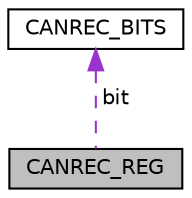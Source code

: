 digraph "CANREC_REG"
{
  edge [fontname="Helvetica",fontsize="10",labelfontname="Helvetica",labelfontsize="10"];
  node [fontname="Helvetica",fontsize="10",shape=record];
  Node1 [label="CANREC_REG",height=0.2,width=0.4,color="black", fillcolor="grey75", style="filled", fontcolor="black"];
  Node2 -> Node1 [dir="back",color="darkorchid3",fontsize="10",style="dashed",label=" bit" ,fontname="Helvetica"];
  Node2 [label="CANREC_BITS",height=0.2,width=0.4,color="black", fillcolor="white", style="filled",URL="$struct_c_a_n_r_e_c___b_i_t_s.html"];
}
